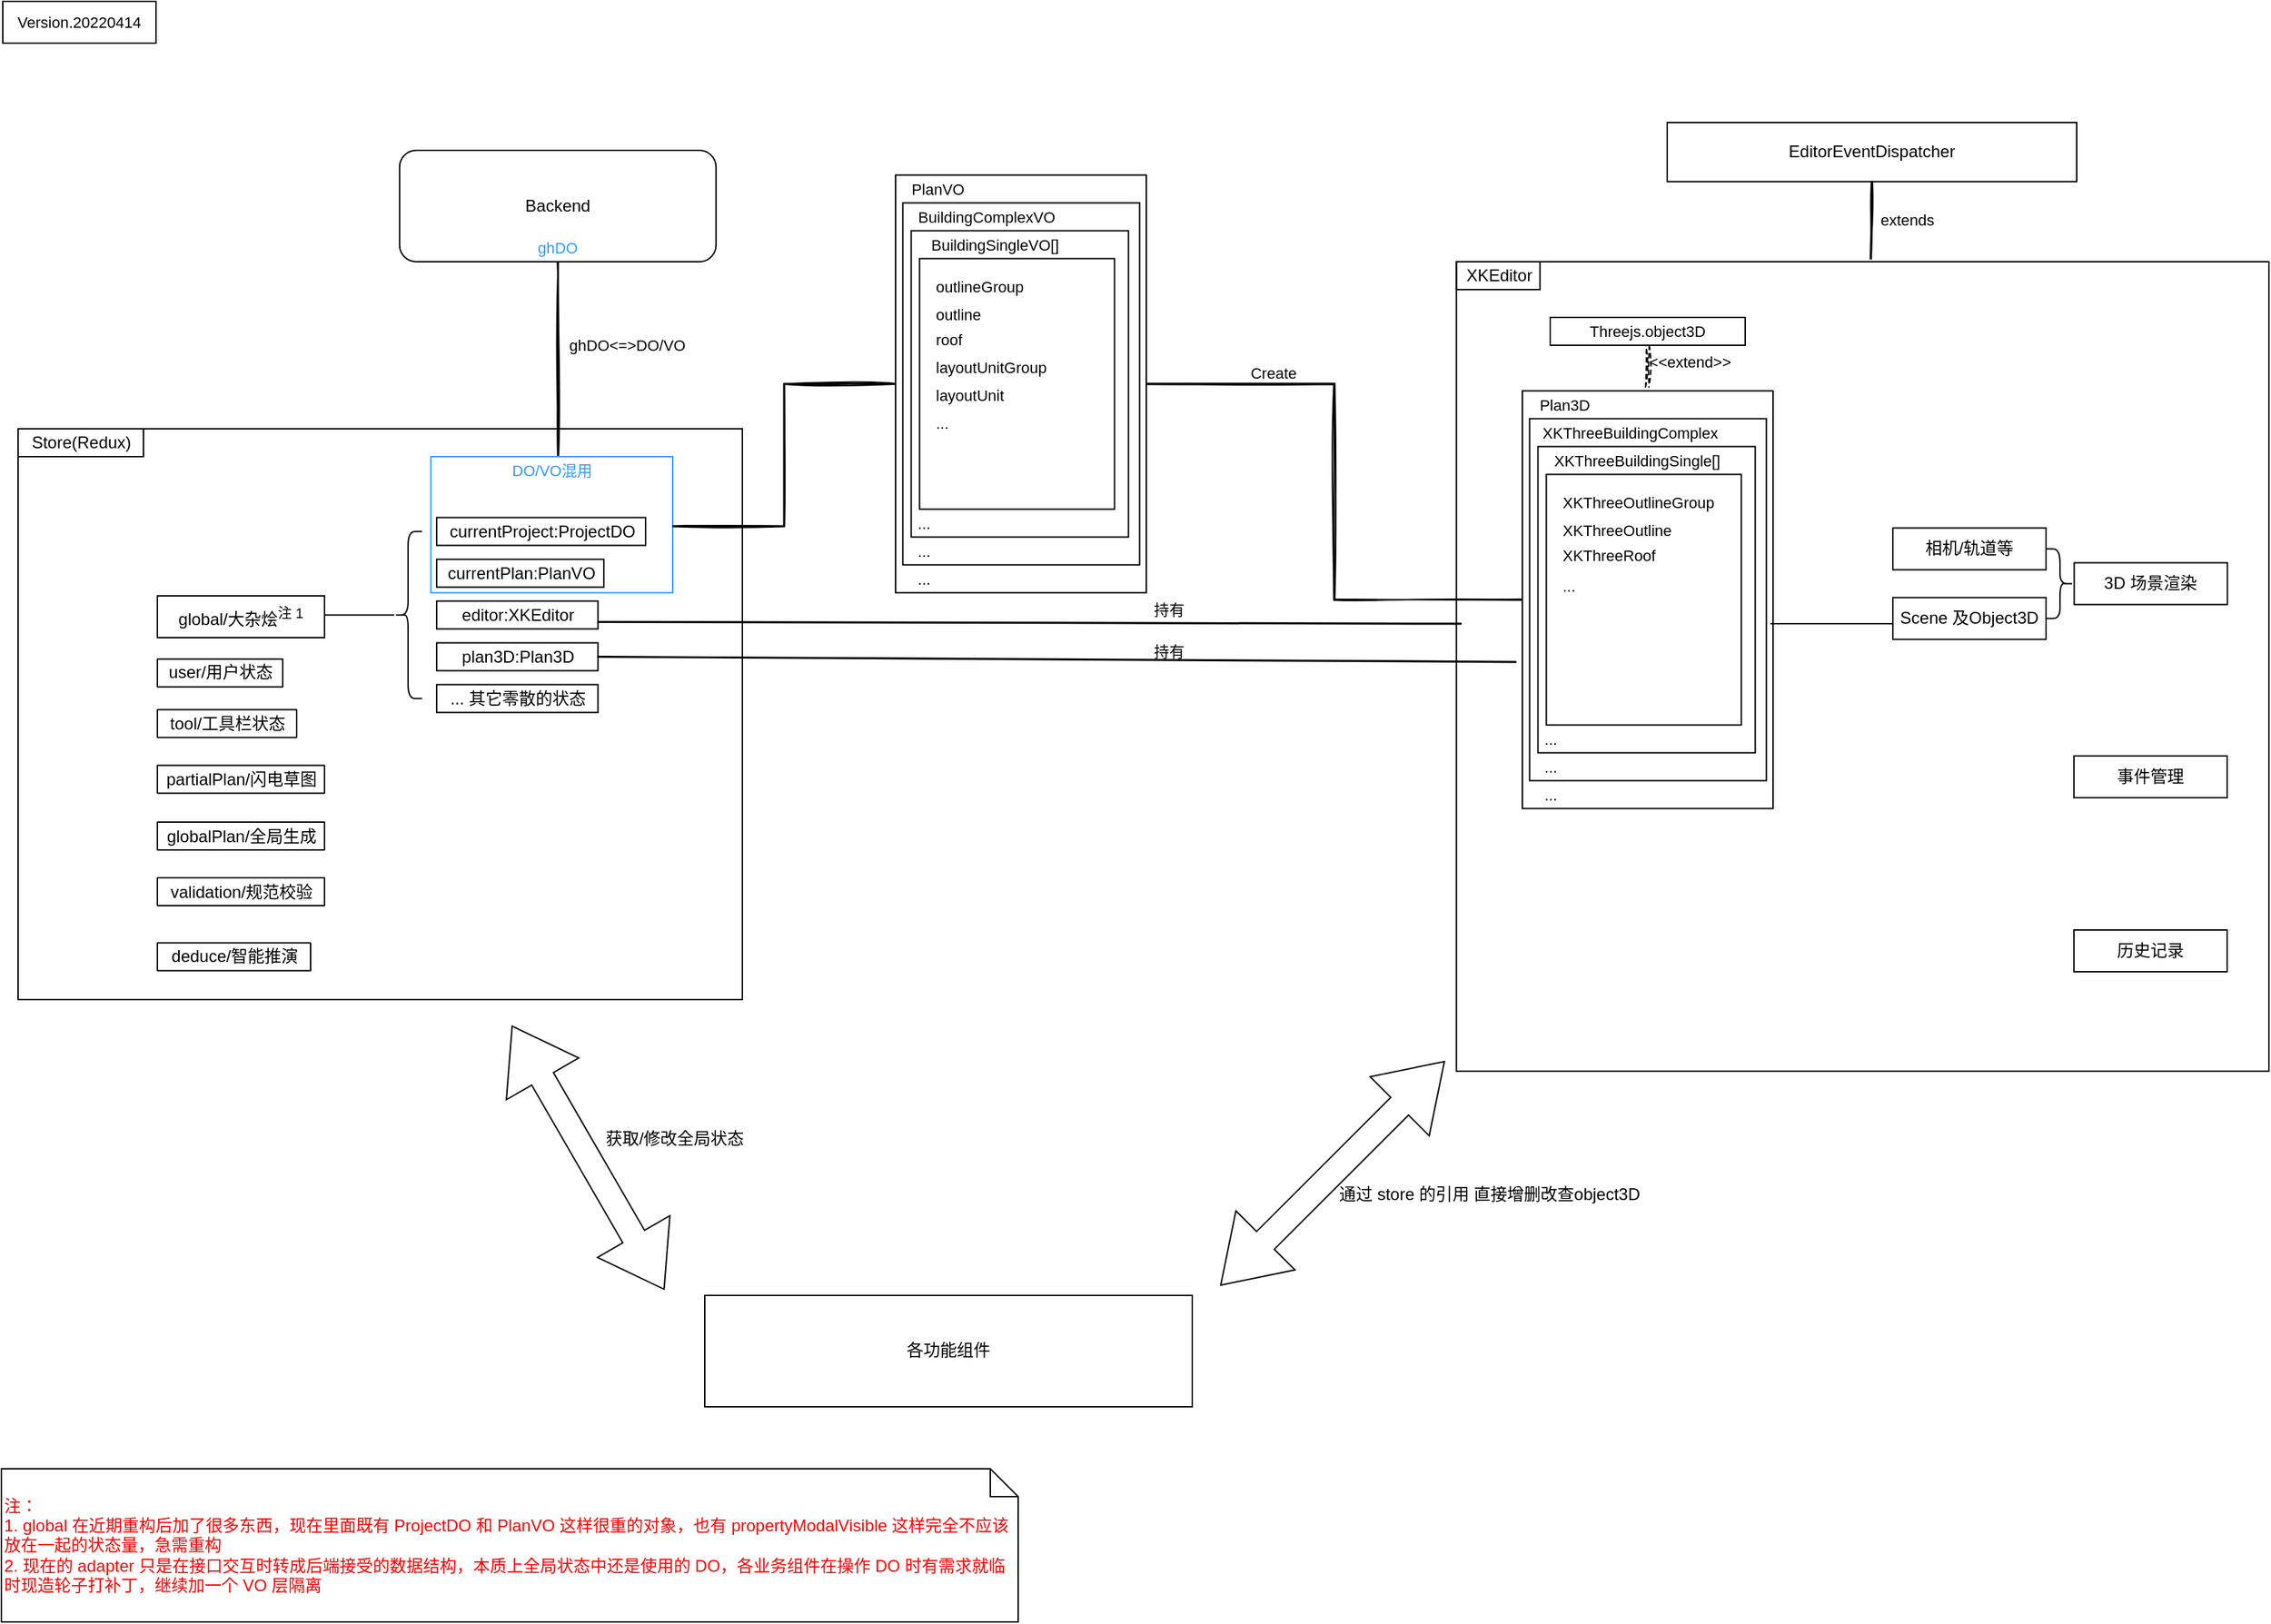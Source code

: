 <mxfile version="17.4.3" type="github">
  <diagram id="kgpKYQtTHZ0yAKxKKP6v" name="Page-1">
    <mxGraphModel dx="1593" dy="783" grid="1" gridSize="10" guides="1" tooltips="1" connect="1" arrows="1" fold="1" page="1" pageScale="1" pageWidth="1654" pageHeight="1169" math="0" shadow="0">
      <root>
        <mxCell id="0" />
        <mxCell id="1" parent="0" />
        <mxCell id="QqNGFPrSnPv-ABD9Nb3G-138" value="" style="group;fillColor=none;" vertex="1" connectable="0" parent="1">
          <mxGeometry x="14" y="310" width="520" height="410" as="geometry" />
        </mxCell>
        <mxCell id="QqNGFPrSnPv-ABD9Nb3G-137" value="" style="whiteSpace=wrap;html=1;rounded=0;strokeColor=default;strokeWidth=1;fillColor=none;" vertex="1" parent="QqNGFPrSnPv-ABD9Nb3G-138">
          <mxGeometry width="520" height="410" as="geometry" />
        </mxCell>
        <mxCell id="QqNGFPrSnPv-ABD9Nb3G-20" value="Store(Redux)" style="text;html=1;align=center;verticalAlign=middle;resizable=0;points=[];autosize=1;strokeColor=default;fillColor=none;" vertex="1" parent="QqNGFPrSnPv-ABD9Nb3G-138">
          <mxGeometry width="90" height="20" as="geometry" />
        </mxCell>
        <mxCell id="QqNGFPrSnPv-ABD9Nb3G-134" value="&lt;font color=&quot;#ff0000&quot;&gt;&lt;span&gt;注：&lt;/span&gt;&lt;br&gt;&lt;/font&gt;&lt;span&gt;&lt;font color=&quot;#ff0000&quot;&gt;1. global 在近期重构后加了很多东西，现在里面既有 ProjectDO 和 PlanVO 这样很重的对象，也有 propertyModalVisible 这样完全不应该放在一起的状态量，急需重构&lt;br&gt;2. 现在的 adapter 只是在接口交互时转成后端接受的数据结构，本质上全局状态中还是使用的 DO，各业务组件在操作 DO 时有需求就临时现造轮子打补丁，继续加一个 VO 层隔离&lt;br&gt;&lt;/font&gt;&lt;/span&gt;" style="shape=note;size=20;whiteSpace=wrap;html=1;rounded=0;strokeColor=default;strokeWidth=1;fillColor=default;align=left;" vertex="1" parent="1">
          <mxGeometry x="2" y="1057" width="730" height="110" as="geometry" />
        </mxCell>
        <mxCell id="QqNGFPrSnPv-ABD9Nb3G-147" value="&lt;font color=&quot;#000000&quot;&gt;各功能组件&lt;/font&gt;" style="whiteSpace=wrap;html=1;rounded=0;fontColor=#FF0000;strokeColor=default;strokeWidth=1;fillColor=default;" vertex="1" parent="1">
          <mxGeometry x="507" y="932.48" width="350" height="80" as="geometry" />
        </mxCell>
        <mxCell id="QqNGFPrSnPv-ABD9Nb3G-148" value="" style="shape=doubleArrow;direction=south;whiteSpace=wrap;html=1;rounded=0;fontColor=#000000;strokeColor=default;strokeWidth=1;fillColor=default;rotation=-30;" vertex="1" parent="1">
          <mxGeometry x="393.25" y="724.49" width="60" height="218.15" as="geometry" />
        </mxCell>
        <mxCell id="QqNGFPrSnPv-ABD9Nb3G-149" value="" style="shape=doubleArrow;direction=south;whiteSpace=wrap;html=1;rounded=0;fontColor=#000000;strokeColor=default;strokeWidth=1;fillColor=default;rotation=45;" vertex="1" parent="1">
          <mxGeometry x="927.73" y="731.25" width="60" height="227.07" as="geometry" />
        </mxCell>
        <mxCell id="QqNGFPrSnPv-ABD9Nb3G-150" value="通过 store 的引用 直接增删改查object3D" style="text;html=1;align=center;verticalAlign=middle;resizable=0;points=[];autosize=1;strokeColor=none;fillColor=none;fontColor=#000000;" vertex="1" parent="1">
          <mxGeometry x="955" y="850" width="230" height="20" as="geometry" />
        </mxCell>
        <mxCell id="QqNGFPrSnPv-ABD9Nb3G-151" value="获取/修改全局状态" style="text;html=1;align=center;verticalAlign=middle;resizable=0;points=[];autosize=1;strokeColor=none;fillColor=none;fontColor=#000000;" vertex="1" parent="1">
          <mxGeometry x="430.32" y="810" width="110" height="20" as="geometry" />
        </mxCell>
        <mxCell id="QqNGFPrSnPv-ABD9Nb3G-162" value="Version.20220414" style="whiteSpace=wrap;html=1;rounded=0;fontSize=11;fontColor=#000000;strokeColor=default;strokeWidth=1;fillColor=default;" vertex="1" parent="1">
          <mxGeometry x="3" y="3" width="110" height="30" as="geometry" />
        </mxCell>
        <mxCell id="QqNGFPrSnPv-ABD9Nb3G-125" value="" style="group" vertex="1" connectable="0" parent="1">
          <mxGeometry x="1127.21" y="56.25" width="412.79" height="498.75" as="geometry" />
        </mxCell>
        <mxCell id="QqNGFPrSnPv-ABD9Nb3G-116" value="" style="group" vertex="1" connectable="0" parent="QqNGFPrSnPv-ABD9Nb3G-125">
          <mxGeometry x="130" y="25" width="282.79" height="473.75" as="geometry" />
        </mxCell>
        <mxCell id="QqNGFPrSnPv-ABD9Nb3G-110" value="3D 场景渲染" style="whiteSpace=wrap;html=1;rounded=0;strokeColor=default;strokeWidth=1;fillColor=default;" vertex="1" parent="QqNGFPrSnPv-ABD9Nb3G-116">
          <mxGeometry x="233" y="325" width="110" height="30" as="geometry" />
        </mxCell>
        <mxCell id="QqNGFPrSnPv-ABD9Nb3G-42" value="currentProject:ProjectDO" style="text;html=1;align=center;verticalAlign=middle;resizable=0;points=[];autosize=1;strokeColor=default;fillColor=none;rounded=1;arcSize=0;" vertex="1" parent="1">
          <mxGeometry x="314.522" y="373.75" width="150" height="20" as="geometry" />
        </mxCell>
        <mxCell id="QqNGFPrSnPv-ABD9Nb3G-43" value="currentPlan:PlanVO" style="text;html=1;align=center;verticalAlign=middle;resizable=0;points=[];autosize=1;strokeColor=default;fillColor=none;rounded=1;arcSize=0;" vertex="1" parent="1">
          <mxGeometry x="314.522" y="403.75" width="120" height="20" as="geometry" />
        </mxCell>
        <mxCell id="QqNGFPrSnPv-ABD9Nb3G-46" value="editor:XKEditor" style="rounded=0;whiteSpace=wrap;html=1;strokeColor=default;fillColor=default;" vertex="1" parent="1">
          <mxGeometry x="314.526" y="433.75" width="115.789" height="20" as="geometry" />
        </mxCell>
        <mxCell id="QqNGFPrSnPv-ABD9Nb3G-87" value="&lt;span&gt;plan3D:Plan3D&lt;/span&gt;" style="rounded=0;whiteSpace=wrap;html=1;strokeColor=default;fillColor=default;" vertex="1" parent="1">
          <mxGeometry x="314.526" y="463.75" width="115.789" height="20" as="geometry" />
        </mxCell>
        <mxCell id="QqNGFPrSnPv-ABD9Nb3G-95" value="... 其它零散的状态" style="rounded=0;whiteSpace=wrap;html=1;strokeColor=default;fillColor=default;" vertex="1" parent="1">
          <mxGeometry x="314.526" y="493.75" width="115.789" height="20" as="geometry" />
        </mxCell>
        <mxCell id="QqNGFPrSnPv-ABD9Nb3G-96" value="" style="shape=curlyBracket;whiteSpace=wrap;html=1;rounded=1;strokeColor=default;fillColor=default;size=0.5;" vertex="1" parent="1">
          <mxGeometry x="284" y="383.75" width="20" height="120" as="geometry" />
        </mxCell>
        <mxCell id="QqNGFPrSnPv-ABD9Nb3G-192" value="" style="group" vertex="1" connectable="0" parent="1">
          <mxGeometry x="644" y="127.75" width="180" height="300" as="geometry" />
        </mxCell>
        <mxCell id="QqNGFPrSnPv-ABD9Nb3G-171" value="" style="whiteSpace=wrap;html=1;rounded=0;labelBackgroundColor=none;fontSize=11;fontColor=#000000;strokeColor=#000000;strokeWidth=1;fillColor=none;" vertex="1" parent="QqNGFPrSnPv-ABD9Nb3G-192">
          <mxGeometry width="180" height="300" as="geometry" />
        </mxCell>
        <mxCell id="QqNGFPrSnPv-ABD9Nb3G-172" value="PlanVO" style="text;html=1;align=center;verticalAlign=middle;resizable=0;points=[];autosize=1;strokeColor=none;fillColor=none;fontSize=11;fontColor=#000000;" vertex="1" parent="QqNGFPrSnPv-ABD9Nb3G-192">
          <mxGeometry width="60" height="20" as="geometry" />
        </mxCell>
        <mxCell id="QqNGFPrSnPv-ABD9Nb3G-173" value="" style="whiteSpace=wrap;html=1;rounded=0;labelBackgroundColor=none;fontSize=11;fontColor=#000000;strokeColor=#000000;strokeWidth=1;fillColor=none;" vertex="1" parent="QqNGFPrSnPv-ABD9Nb3G-192">
          <mxGeometry x="5.21" y="20" width="170" height="260" as="geometry" />
        </mxCell>
        <mxCell id="QqNGFPrSnPv-ABD9Nb3G-174" value="BuildingComplexVO" style="text;html=1;align=center;verticalAlign=middle;resizable=0;points=[];autosize=1;strokeColor=none;fillColor=none;fontSize=11;fontColor=#000000;" vertex="1" parent="QqNGFPrSnPv-ABD9Nb3G-192">
          <mxGeometry x="5.21" y="20" width="120" height="20" as="geometry" />
        </mxCell>
        <mxCell id="QqNGFPrSnPv-ABD9Nb3G-176" value="" style="whiteSpace=wrap;html=1;rounded=0;labelBackgroundColor=none;fontSize=11;fontColor=#000000;strokeColor=#000000;strokeWidth=1;fillColor=none;" vertex="1" parent="QqNGFPrSnPv-ABD9Nb3G-192">
          <mxGeometry x="11.21" y="40" width="156" height="220" as="geometry" />
        </mxCell>
        <mxCell id="QqNGFPrSnPv-ABD9Nb3G-177" value="BuildingSingleVO[]" style="text;html=1;align=center;verticalAlign=middle;resizable=0;points=[];autosize=1;strokeColor=none;fillColor=none;fontSize=11;fontColor=#000000;" vertex="1" parent="QqNGFPrSnPv-ABD9Nb3G-192">
          <mxGeometry x="11.21" y="40" width="120" height="20" as="geometry" />
        </mxCell>
        <mxCell id="QqNGFPrSnPv-ABD9Nb3G-179" value="" style="whiteSpace=wrap;html=1;rounded=0;labelBackgroundColor=none;fontSize=11;fontColor=#000000;strokeColor=#000000;strokeWidth=1;fillColor=none;" vertex="1" parent="QqNGFPrSnPv-ABD9Nb3G-192">
          <mxGeometry x="17.21" y="60" width="140" height="180" as="geometry" />
        </mxCell>
        <mxCell id="QqNGFPrSnPv-ABD9Nb3G-180" value="..." style="text;html=1;align=center;verticalAlign=middle;resizable=0;points=[];autosize=1;strokeColor=none;fillColor=none;fontSize=11;fontColor=#000000;" vertex="1" parent="QqNGFPrSnPv-ABD9Nb3G-192">
          <mxGeometry x="5.21" y="240" width="30" height="20" as="geometry" />
        </mxCell>
        <mxCell id="QqNGFPrSnPv-ABD9Nb3G-189" value="" style="group" vertex="1" connectable="0" parent="QqNGFPrSnPv-ABD9Nb3G-192">
          <mxGeometry x="27.21" y="70" width="100" height="118" as="geometry" />
        </mxCell>
        <mxCell id="QqNGFPrSnPv-ABD9Nb3G-183" value="outlineGroup" style="text;html=1;align=left;verticalAlign=middle;resizable=0;points=[];autosize=1;strokeColor=none;fillColor=none;fontSize=11;fontColor=#000000;" vertex="1" parent="QqNGFPrSnPv-ABD9Nb3G-189">
          <mxGeometry width="80" height="20" as="geometry" />
        </mxCell>
        <mxCell id="QqNGFPrSnPv-ABD9Nb3G-184" value="outline" style="text;html=1;align=left;verticalAlign=middle;resizable=0;points=[];autosize=1;strokeColor=none;fillColor=none;fontSize=11;fontColor=#000000;" vertex="1" parent="QqNGFPrSnPv-ABD9Nb3G-189">
          <mxGeometry y="20" width="50" height="20" as="geometry" />
        </mxCell>
        <mxCell id="QqNGFPrSnPv-ABD9Nb3G-185" value="roof" style="text;html=1;align=left;verticalAlign=middle;resizable=0;points=[];autosize=1;strokeColor=none;fillColor=none;fontSize=11;fontColor=#000000;" vertex="1" parent="QqNGFPrSnPv-ABD9Nb3G-189">
          <mxGeometry y="38" width="40" height="20" as="geometry" />
        </mxCell>
        <mxCell id="QqNGFPrSnPv-ABD9Nb3G-186" value="layoutUnit" style="text;html=1;align=left;verticalAlign=middle;resizable=0;points=[];autosize=1;strokeColor=none;fillColor=none;fontSize=11;fontColor=#000000;" vertex="1" parent="QqNGFPrSnPv-ABD9Nb3G-189">
          <mxGeometry y="78" width="70" height="20" as="geometry" />
        </mxCell>
        <mxCell id="QqNGFPrSnPv-ABD9Nb3G-187" value="layoutUnitGroup" style="text;html=1;align=left;verticalAlign=middle;resizable=0;points=[];autosize=1;strokeColor=none;fillColor=none;fontSize=11;fontColor=#000000;" vertex="1" parent="QqNGFPrSnPv-ABD9Nb3G-189">
          <mxGeometry y="58" width="100" height="20" as="geometry" />
        </mxCell>
        <mxCell id="QqNGFPrSnPv-ABD9Nb3G-188" value="..." style="text;html=1;align=left;verticalAlign=middle;resizable=0;points=[];autosize=1;strokeColor=none;fillColor=none;fontSize=11;fontColor=#000000;" vertex="1" parent="QqNGFPrSnPv-ABD9Nb3G-189">
          <mxGeometry y="98" width="30" height="20" as="geometry" />
        </mxCell>
        <mxCell id="QqNGFPrSnPv-ABD9Nb3G-190" value="..." style="text;html=1;align=center;verticalAlign=middle;resizable=0;points=[];autosize=1;strokeColor=none;fillColor=none;fontSize=11;fontColor=#000000;" vertex="1" parent="QqNGFPrSnPv-ABD9Nb3G-192">
          <mxGeometry x="5.21" y="260" width="30" height="20" as="geometry" />
        </mxCell>
        <mxCell id="QqNGFPrSnPv-ABD9Nb3G-191" value="..." style="text;html=1;align=center;verticalAlign=middle;resizable=0;points=[];autosize=1;strokeColor=none;fillColor=none;fontSize=11;fontColor=#000000;" vertex="1" parent="QqNGFPrSnPv-ABD9Nb3G-192">
          <mxGeometry x="5.21" y="280" width="30" height="20" as="geometry" />
        </mxCell>
        <mxCell id="QqNGFPrSnPv-ABD9Nb3G-214" value="" style="group" vertex="1" connectable="0" parent="1">
          <mxGeometry x="1094" y="202.75" width="180" height="380" as="geometry" />
        </mxCell>
        <mxCell id="QqNGFPrSnPv-ABD9Nb3G-193" value="" style="group" vertex="1" connectable="0" parent="QqNGFPrSnPv-ABD9Nb3G-214">
          <mxGeometry y="80" width="180" height="300" as="geometry" />
        </mxCell>
        <mxCell id="QqNGFPrSnPv-ABD9Nb3G-194" value="" style="whiteSpace=wrap;html=1;rounded=0;labelBackgroundColor=none;fontSize=11;fontColor=#000000;strokeColor=#000000;strokeWidth=1;fillColor=none;" vertex="1" parent="QqNGFPrSnPv-ABD9Nb3G-193">
          <mxGeometry width="180" height="300" as="geometry" />
        </mxCell>
        <mxCell id="QqNGFPrSnPv-ABD9Nb3G-195" value="Plan3D" style="text;html=1;align=center;verticalAlign=middle;resizable=0;points=[];autosize=1;strokeColor=none;fillColor=none;fontSize=11;fontColor=#000000;" vertex="1" parent="QqNGFPrSnPv-ABD9Nb3G-193">
          <mxGeometry x="5" width="50" height="20" as="geometry" />
        </mxCell>
        <mxCell id="QqNGFPrSnPv-ABD9Nb3G-196" value="" style="whiteSpace=wrap;html=1;rounded=0;labelBackgroundColor=none;fontSize=11;fontColor=#000000;strokeColor=#000000;strokeWidth=1;fillColor=none;" vertex="1" parent="QqNGFPrSnPv-ABD9Nb3G-193">
          <mxGeometry x="5.21" y="20" width="170" height="260" as="geometry" />
        </mxCell>
        <mxCell id="QqNGFPrSnPv-ABD9Nb3G-197" value="XKThreeBuildingComplex" style="text;html=1;align=center;verticalAlign=middle;resizable=0;points=[];autosize=1;strokeColor=none;fillColor=none;fontSize=11;fontColor=#000000;" vertex="1" parent="QqNGFPrSnPv-ABD9Nb3G-193">
          <mxGeometry x="2.21" y="20" width="150" height="20" as="geometry" />
        </mxCell>
        <mxCell id="QqNGFPrSnPv-ABD9Nb3G-198" value="" style="whiteSpace=wrap;html=1;rounded=0;labelBackgroundColor=none;fontSize=11;fontColor=#000000;strokeColor=#000000;strokeWidth=1;fillColor=none;" vertex="1" parent="QqNGFPrSnPv-ABD9Nb3G-193">
          <mxGeometry x="11.21" y="40" width="156" height="220" as="geometry" />
        </mxCell>
        <mxCell id="QqNGFPrSnPv-ABD9Nb3G-199" value="XKThreeBuildingSingle[]" style="text;html=1;align=center;verticalAlign=middle;resizable=0;points=[];autosize=1;strokeColor=none;fillColor=none;fontSize=11;fontColor=#000000;" vertex="1" parent="QqNGFPrSnPv-ABD9Nb3G-193">
          <mxGeometry x="7.21" y="40" width="150" height="20" as="geometry" />
        </mxCell>
        <mxCell id="QqNGFPrSnPv-ABD9Nb3G-200" value="" style="whiteSpace=wrap;html=1;rounded=0;labelBackgroundColor=none;fontSize=11;fontColor=#000000;strokeColor=#000000;strokeWidth=1;fillColor=none;" vertex="1" parent="QqNGFPrSnPv-ABD9Nb3G-193">
          <mxGeometry x="17.21" y="60" width="140" height="180" as="geometry" />
        </mxCell>
        <mxCell id="QqNGFPrSnPv-ABD9Nb3G-201" value="..." style="text;html=1;align=center;verticalAlign=middle;resizable=0;points=[];autosize=1;strokeColor=none;fillColor=none;fontSize=11;fontColor=#000000;" vertex="1" parent="QqNGFPrSnPv-ABD9Nb3G-193">
          <mxGeometry x="5.21" y="240" width="30" height="20" as="geometry" />
        </mxCell>
        <mxCell id="QqNGFPrSnPv-ABD9Nb3G-202" value="" style="group" vertex="1" connectable="0" parent="QqNGFPrSnPv-ABD9Nb3G-193">
          <mxGeometry x="27.21" y="70" width="130" height="118" as="geometry" />
        </mxCell>
        <mxCell id="QqNGFPrSnPv-ABD9Nb3G-203" value="XKThreeOutlineGroup" style="text;html=1;align=left;verticalAlign=middle;resizable=0;points=[];autosize=1;strokeColor=none;fillColor=none;fontSize=11;fontColor=#000000;" vertex="1" parent="QqNGFPrSnPv-ABD9Nb3G-202">
          <mxGeometry width="130" height="20" as="geometry" />
        </mxCell>
        <mxCell id="QqNGFPrSnPv-ABD9Nb3G-204" value="XKThreeOutline" style="text;html=1;align=left;verticalAlign=middle;resizable=0;points=[];autosize=1;strokeColor=none;fillColor=none;fontSize=11;fontColor=#000000;" vertex="1" parent="QqNGFPrSnPv-ABD9Nb3G-202">
          <mxGeometry y="20" width="100" height="20" as="geometry" />
        </mxCell>
        <mxCell id="QqNGFPrSnPv-ABD9Nb3G-205" value="XKThreeRoof" style="text;html=1;align=left;verticalAlign=middle;resizable=0;points=[];autosize=1;strokeColor=none;fillColor=none;fontSize=11;fontColor=#000000;" vertex="1" parent="QqNGFPrSnPv-ABD9Nb3G-202">
          <mxGeometry y="38" width="90" height="20" as="geometry" />
        </mxCell>
        <mxCell id="QqNGFPrSnPv-ABD9Nb3G-209" value="..." style="text;html=1;align=center;verticalAlign=middle;resizable=0;points=[];autosize=1;strokeColor=none;fillColor=none;fontSize=11;fontColor=#000000;" vertex="1" parent="QqNGFPrSnPv-ABD9Nb3G-193">
          <mxGeometry x="5.21" y="260" width="30" height="20" as="geometry" />
        </mxCell>
        <mxCell id="QqNGFPrSnPv-ABD9Nb3G-210" value="..." style="text;html=1;align=center;verticalAlign=middle;resizable=0;points=[];autosize=1;strokeColor=none;fillColor=none;fontSize=11;fontColor=#000000;" vertex="1" parent="QqNGFPrSnPv-ABD9Nb3G-193">
          <mxGeometry x="5.21" y="280" width="30" height="20" as="geometry" />
        </mxCell>
        <mxCell id="QqNGFPrSnPv-ABD9Nb3G-208" value="..." style="text;html=1;align=left;verticalAlign=middle;resizable=0;points=[];autosize=1;strokeColor=none;fillColor=none;fontSize=11;fontColor=#000000;" vertex="1" parent="QqNGFPrSnPv-ABD9Nb3G-193">
          <mxGeometry x="27.21" y="130" width="30" height="20" as="geometry" />
        </mxCell>
        <mxCell id="QqNGFPrSnPv-ABD9Nb3G-223" value="" style="group" vertex="1" connectable="0" parent="1">
          <mxGeometry x="114" y="430" width="120.006" height="269.309" as="geometry" />
        </mxCell>
        <mxCell id="QqNGFPrSnPv-ABD9Nb3G-29" value="partialPlan/闪电草图" style="text;html=1;align=center;verticalAlign=middle;resizable=0;points=[];autosize=1;strokeColor=default;fillColor=none;rounded=1;arcSize=1;" vertex="1" parent="QqNGFPrSnPv-ABD9Nb3G-223">
          <mxGeometry x="0.006" y="121.755" width="120" height="20" as="geometry" />
        </mxCell>
        <mxCell id="QqNGFPrSnPv-ABD9Nb3G-35" value="user/用户状态" style="text;html=1;align=center;verticalAlign=middle;resizable=0;points=[];autosize=1;strokeColor=default;fillColor=none;rounded=1;arcSize=1;" vertex="1" parent="QqNGFPrSnPv-ABD9Nb3G-223">
          <mxGeometry x="0.006" y="45.417" width="90" height="20" as="geometry" />
        </mxCell>
        <mxCell id="QqNGFPrSnPv-ABD9Nb3G-36" value="tool/工具栏状态" style="text;html=1;align=center;verticalAlign=middle;resizable=0;points=[];autosize=1;strokeColor=default;fillColor=none;rounded=1;arcSize=1;" vertex="1" parent="QqNGFPrSnPv-ABD9Nb3G-223">
          <mxGeometry x="0.006" y="81.75" width="100" height="20" as="geometry" />
        </mxCell>
        <mxCell id="QqNGFPrSnPv-ABD9Nb3G-33" value="deduce/智能推演" style="text;html=1;align=center;verticalAlign=middle;resizable=0;points=[];autosize=1;strokeColor=default;fillColor=none;rounded=1;arcSize=1;" vertex="1" parent="QqNGFPrSnPv-ABD9Nb3G-223">
          <mxGeometry x="0.006" y="249.309" width="110" height="20" as="geometry" />
        </mxCell>
        <mxCell id="QqNGFPrSnPv-ABD9Nb3G-31" value="globalPlan/全局生成" style="text;html=1;align=center;verticalAlign=middle;resizable=0;points=[];autosize=1;strokeColor=default;fillColor=none;rounded=1;arcSize=1;" vertex="1" parent="QqNGFPrSnPv-ABD9Nb3G-223">
          <mxGeometry x="0.002" y="162.5" width="120" height="20" as="geometry" />
        </mxCell>
        <mxCell id="QqNGFPrSnPv-ABD9Nb3G-32" value="validation/规范校验" style="text;html=1;align=center;verticalAlign=middle;resizable=0;points=[];autosize=1;strokeColor=default;fillColor=none;rounded=1;arcSize=1;" vertex="1" parent="QqNGFPrSnPv-ABD9Nb3G-223">
          <mxGeometry x="0.002" y="202.5" width="120" height="20" as="geometry" />
        </mxCell>
        <mxCell id="QqNGFPrSnPv-ABD9Nb3G-97" value="global/大杂烩&lt;sup&gt;注 1&lt;/sup&gt;" style="whiteSpace=wrap;html=1;rounded=0;strokeColor=default;fillColor=none;" vertex="1" parent="QqNGFPrSnPv-ABD9Nb3G-223">
          <mxGeometry width="120" height="30" as="geometry" />
        </mxCell>
        <mxCell id="QqNGFPrSnPv-ABD9Nb3G-226" value="" style="line;strokeWidth=1;html=1;rounded=0;labelBackgroundColor=none;fontSize=11;fontColor=#000000;fillColor=none;" vertex="1" parent="1">
          <mxGeometry x="234" y="438.75" width="50" height="10" as="geometry" />
        </mxCell>
        <mxCell id="QqNGFPrSnPv-ABD9Nb3G-229" value="" style="group" vertex="1" connectable="0" parent="1">
          <mxGeometry x="310.32" y="330" width="173.68" height="97.75" as="geometry" />
        </mxCell>
        <mxCell id="QqNGFPrSnPv-ABD9Nb3G-227" value="" style="whiteSpace=wrap;html=1;rounded=0;labelBackgroundColor=none;fontSize=11;fontColor=#000000;strokeColor=#3399FF;strokeWidth=1;fillColor=none;imageWidth=31;" vertex="1" parent="QqNGFPrSnPv-ABD9Nb3G-229">
          <mxGeometry width="173.68" height="97.75" as="geometry" />
        </mxCell>
        <mxCell id="QqNGFPrSnPv-ABD9Nb3G-228" value="&lt;font color=&quot;#3399ff&quot;&gt;DO/VO混用&lt;/font&gt;" style="text;html=1;align=center;verticalAlign=middle;resizable=0;points=[];autosize=1;strokeColor=none;fillColor=none;fontSize=11;fontColor=#000000;" vertex="1" parent="QqNGFPrSnPv-ABD9Nb3G-229">
          <mxGeometry x="46.84" width="80" height="20" as="geometry" />
        </mxCell>
        <mxCell id="QqNGFPrSnPv-ABD9Nb3G-230" value="" style="edgeStyle=elbowEdgeStyle;endArrow=classic;html=1;rounded=0;sketch=1;fontSize=11;fontColor=#3399FF;endSize=1;targetPerimeterSpacing=0;strokeWidth=1;shape=link;width=0.476;entryX=0;entryY=0.5;entryDx=0;entryDy=0;startSize=1;" edge="1" parent="1" target="QqNGFPrSnPv-ABD9Nb3G-171">
          <mxGeometry width="50" height="50" relative="1" as="geometry">
            <mxPoint x="484" y="380" as="sourcePoint" />
            <mxPoint x="534" y="330" as="targetPoint" />
          </mxGeometry>
        </mxCell>
        <mxCell id="QqNGFPrSnPv-ABD9Nb3G-231" value="" style="line;strokeWidth=1;html=1;perimeter=backbonePerimeter;points=[];outlineConnect=0;rounded=0;labelBackgroundColor=none;fontSize=11;fontColor=#3399FF;fillColor=none;" vertex="1" parent="1">
          <mxGeometry x="1272" y="445" width="117.21" height="10" as="geometry" />
        </mxCell>
        <mxCell id="QqNGFPrSnPv-ABD9Nb3G-232" value="" style="endArrow=classic;html=1;rounded=0;sketch=1;fontSize=11;fontColor=#3399FF;endSize=1;targetPerimeterSpacing=0;strokeWidth=1;shape=link;width=0.476;startSize=1;" edge="1" parent="1">
          <mxGeometry width="50" height="50" relative="1" as="geometry">
            <mxPoint x="430.32" y="448.75" as="sourcePoint" />
            <mxPoint x="1050" y="450" as="targetPoint" />
          </mxGeometry>
        </mxCell>
        <mxCell id="QqNGFPrSnPv-ABD9Nb3G-234" value="" style="elbow=vertical;endArrow=classic;html=1;rounded=0;sketch=1;fontSize=11;fontColor=#000000;startSize=1;endSize=1;targetPerimeterSpacing=0;strokeWidth=1;shape=link;width=-0.667;entryX=0.5;entryY=1;entryDx=0;entryDy=0;exitX=0.557;exitY=-0.05;exitDx=0;exitDy=0;exitPerimeter=0;" edge="1" parent="1" source="QqNGFPrSnPv-ABD9Nb3G-228" target="QqNGFPrSnPv-ABD9Nb3G-1">
          <mxGeometry width="50" height="50" relative="1" as="geometry">
            <mxPoint x="204" y="130" as="sourcePoint" />
            <mxPoint x="254" y="10" as="targetPoint" />
          </mxGeometry>
        </mxCell>
        <mxCell id="QqNGFPrSnPv-ABD9Nb3G-238" value="" style="group" vertex="1" connectable="0" parent="1">
          <mxGeometry x="287.88" y="110" width="227.22" height="150" as="geometry" />
        </mxCell>
        <mxCell id="QqNGFPrSnPv-ABD9Nb3G-236" value="" style="group" vertex="1" connectable="0" parent="QqNGFPrSnPv-ABD9Nb3G-238">
          <mxGeometry width="227.22" height="80" as="geometry" />
        </mxCell>
        <mxCell id="QqNGFPrSnPv-ABD9Nb3G-1" value="Backend" style="rounded=1;whiteSpace=wrap;html=1;fillColor=none;" vertex="1" parent="QqNGFPrSnPv-ABD9Nb3G-236">
          <mxGeometry width="227.22" height="80" as="geometry" />
        </mxCell>
        <mxCell id="QqNGFPrSnPv-ABD9Nb3G-235" value="&lt;font color=&quot;#3399ff&quot;&gt;ghDO&lt;/font&gt;" style="text;html=1;align=center;verticalAlign=middle;resizable=0;points=[];autosize=1;strokeColor=none;fillColor=none;fontSize=11;fontColor=#000000;" vertex="1" parent="QqNGFPrSnPv-ABD9Nb3G-236">
          <mxGeometry x="88.61" y="60" width="50" height="20" as="geometry" />
        </mxCell>
        <mxCell id="QqNGFPrSnPv-ABD9Nb3G-237" value="&lt;font color=&quot;#000000&quot;&gt;ghDO&amp;lt;=&amp;gt;DO/VO&lt;/font&gt;" style="text;html=1;align=center;verticalAlign=middle;resizable=0;points=[];autosize=1;strokeColor=none;fillColor=none;fontSize=11;fontColor=#3399FF;" vertex="1" parent="QqNGFPrSnPv-ABD9Nb3G-238">
          <mxGeometry x="108.45" y="130" width="110" height="20" as="geometry" />
        </mxCell>
        <mxCell id="QqNGFPrSnPv-ABD9Nb3G-168" value="" style="group" vertex="1" connectable="0" parent="1">
          <mxGeometry x="790" y="10" width="840" height="761.43" as="geometry" />
        </mxCell>
        <mxCell id="QqNGFPrSnPv-ABD9Nb3G-41" value="" style="group;strokeColor=default;" vertex="1" connectable="0" parent="QqNGFPrSnPv-ABD9Nb3G-168">
          <mxGeometry x="256.667" y="180.002" width="583.333" height="581.427" as="geometry" />
        </mxCell>
        <mxCell id="QqNGFPrSnPv-ABD9Nb3G-18" value="XKEditor" style="text;html=1;align=center;verticalAlign=middle;resizable=0;points=[];autosize=1;strokeColor=default;fillColor=none;" vertex="1" parent="QqNGFPrSnPv-ABD9Nb3G-41">
          <mxGeometry width="60" height="20" as="geometry" />
        </mxCell>
        <mxCell id="QqNGFPrSnPv-ABD9Nb3G-240" value="" style="endArrow=classic;html=1;rounded=0;sketch=1;fontSize=11;fontColor=#000000;startSize=1;endSize=1;targetPerimeterSpacing=0;strokeWidth=1;shape=link;width=-0.667;exitX=0.5;exitY=1;exitDx=0;exitDy=0;" edge="1" parent="QqNGFPrSnPv-ABD9Nb3G-41" source="QqNGFPrSnPv-ABD9Nb3G-104">
          <mxGeometry width="50" height="50" relative="1" as="geometry">
            <mxPoint x="171.111" y="-67.503" as="sourcePoint" />
            <mxPoint x="297.5" y="-2.143" as="targetPoint" />
          </mxGeometry>
        </mxCell>
        <mxCell id="QqNGFPrSnPv-ABD9Nb3G-118" value="" style="group" vertex="1" connectable="0" parent="QqNGFPrSnPv-ABD9Nb3G-41">
          <mxGeometry x="313.333" y="191.248" width="110" height="80" as="geometry" />
        </mxCell>
        <mxCell id="QqNGFPrSnPv-ABD9Nb3G-120" value="" style="group" vertex="1" connectable="0" parent="QqNGFPrSnPv-ABD9Nb3G-118">
          <mxGeometry width="110" height="80" as="geometry" />
        </mxCell>
        <mxCell id="QqNGFPrSnPv-ABD9Nb3G-115" value="相机/轨道等" style="whiteSpace=wrap;html=1;rounded=0;strokeColor=default;strokeWidth=1;fillColor=default;" vertex="1" parent="QqNGFPrSnPv-ABD9Nb3G-120">
          <mxGeometry width="110" height="30" as="geometry" />
        </mxCell>
        <mxCell id="QqNGFPrSnPv-ABD9Nb3G-117" value="Scene 及Object3D" style="whiteSpace=wrap;html=1;rounded=0;strokeColor=default;strokeWidth=1;fillColor=default;" vertex="1" parent="QqNGFPrSnPv-ABD9Nb3G-120">
          <mxGeometry y="50" width="110" height="30" as="geometry" />
        </mxCell>
        <mxCell id="QqNGFPrSnPv-ABD9Nb3G-119" value="" style="shape=curlyBracket;whiteSpace=wrap;html=1;rounded=1;flipH=1;strokeColor=default;strokeWidth=1;fillColor=default;size=0.5;" vertex="1" parent="QqNGFPrSnPv-ABD9Nb3G-41">
          <mxGeometry x="423.333" y="206.248" width="20" height="50" as="geometry" />
        </mxCell>
        <mxCell id="QqNGFPrSnPv-ABD9Nb3G-112" value="历史记录" style="whiteSpace=wrap;html=1;rounded=0;strokeColor=default;strokeWidth=1;fillColor=default;" vertex="1" parent="QqNGFPrSnPv-ABD9Nb3G-41">
          <mxGeometry x="443.333" y="479.998" width="110" height="30" as="geometry" />
        </mxCell>
        <mxCell id="QqNGFPrSnPv-ABD9Nb3G-111" value="事件管理" style="whiteSpace=wrap;html=1;rounded=0;strokeColor=default;strokeWidth=1;fillColor=default;" vertex="1" parent="QqNGFPrSnPv-ABD9Nb3G-41">
          <mxGeometry x="443.333" y="354.998" width="110" height="30" as="geometry" />
        </mxCell>
        <mxCell id="QqNGFPrSnPv-ABD9Nb3G-170" value="&lt;font color=&quot;#000000&quot;&gt;Threejs.object3D&lt;/font&gt;" style="whiteSpace=wrap;html=1;rounded=0;labelBackgroundColor=none;fontSize=11;fontColor=#3333FF;strokeColor=#000000;strokeWidth=1;fillColor=none;" vertex="1" parent="QqNGFPrSnPv-ABD9Nb3G-41">
          <mxGeometry x="67.333" y="39.998" width="140" height="20" as="geometry" />
        </mxCell>
        <mxCell id="QqNGFPrSnPv-ABD9Nb3G-104" value="EditorEventDispatcher" style="whiteSpace=wrap;html=1;rounded=0;strokeColor=default;strokeWidth=1;fillColor=none;" vertex="1" parent="QqNGFPrSnPv-ABD9Nb3G-168">
          <mxGeometry x="407.997" y="80.001" width="294.0" height="42.428" as="geometry" />
        </mxCell>
        <mxCell id="QqNGFPrSnPv-ABD9Nb3G-242" value="extends" style="text;html=1;align=center;verticalAlign=middle;resizable=0;points=[];autosize=1;strokeColor=none;fillColor=none;fontSize=11;fontColor=#000000;" vertex="1" parent="QqNGFPrSnPv-ABD9Nb3G-168">
          <mxGeometry x="550" y="140" width="60" height="20" as="geometry" />
        </mxCell>
        <mxCell id="QqNGFPrSnPv-ABD9Nb3G-220" value="Create" style="text;html=1;align=center;verticalAlign=middle;resizable=0;points=[];autosize=1;strokeColor=none;fillColor=none;fontSize=11;fontColor=#000000;" vertex="1" parent="QqNGFPrSnPv-ABD9Nb3G-168">
          <mxGeometry x="99.996" y="250" width="50" height="20" as="geometry" />
        </mxCell>
        <mxCell id="QqNGFPrSnPv-ABD9Nb3G-246" value="持有" style="text;html=1;align=center;verticalAlign=middle;resizable=0;points=[];autosize=1;strokeColor=none;fillColor=none;fontSize=11;fontColor=#000000;" vertex="1" parent="QqNGFPrSnPv-ABD9Nb3G-168">
          <mxGeometry x="30" y="450" width="40" height="20" as="geometry" />
        </mxCell>
        <mxCell id="QqNGFPrSnPv-ABD9Nb3G-239" value="" style="endArrow=classic;html=1;rounded=0;sketch=1;fontSize=11;fontColor=#000000;startSize=1;endSize=1;targetPerimeterSpacing=0;strokeWidth=1;shape=link;width=-0.667;entryX=0;entryY=0.5;entryDx=0;entryDy=0;exitX=1;exitY=0.5;exitDx=0;exitDy=0;edgeStyle=elbowEdgeStyle;" edge="1" parent="1" source="QqNGFPrSnPv-ABD9Nb3G-171" target="QqNGFPrSnPv-ABD9Nb3G-194">
          <mxGeometry width="50" height="50" relative="1" as="geometry">
            <mxPoint x="944.0" y="483.25" as="sourcePoint" />
            <mxPoint x="945.48" y="344.25" as="targetPoint" />
          </mxGeometry>
        </mxCell>
        <mxCell id="QqNGFPrSnPv-ABD9Nb3G-213" value="&amp;lt;&amp;lt;extend&amp;gt;&amp;gt;" style="edgeStyle=none;html=1;startArrow=open;endArrow=none;startSize=12;verticalAlign=bottom;dashed=1;labelBackgroundColor=none;rounded=0;sketch=1;fontSize=11;fontColor=#000000;targetPerimeterSpacing=0;strokeWidth=1;shape=link;entryX=0.5;entryY=1;entryDx=0;entryDy=0;exitX=0.498;exitY=-0.009;exitDx=0;exitDy=0;exitPerimeter=0;width=2.364;" edge="1" parent="1" source="QqNGFPrSnPv-ABD9Nb3G-194" target="QqNGFPrSnPv-ABD9Nb3G-170">
          <mxGeometry x="-0.39" y="-30" width="160" relative="1" as="geometry">
            <mxPoint x="544" y="262.75" as="sourcePoint" />
            <mxPoint x="544" y="172.75" as="targetPoint" />
            <mxPoint as="offset" />
          </mxGeometry>
        </mxCell>
        <mxCell id="QqNGFPrSnPv-ABD9Nb3G-244" value="" style="endArrow=classic;html=1;rounded=0;sketch=1;fontSize=11;fontColor=#3399FF;endSize=1;targetPerimeterSpacing=0;strokeWidth=1;shape=link;width=0.476;startSize=1;exitX=1;exitY=0.5;exitDx=0;exitDy=0;entryX=-0.026;entryY=0.649;entryDx=0;entryDy=0;entryPerimeter=0;" edge="1" parent="1" source="QqNGFPrSnPv-ABD9Nb3G-87" target="QqNGFPrSnPv-ABD9Nb3G-194">
          <mxGeometry width="50" height="50" relative="1" as="geometry">
            <mxPoint x="440.32" y="473.13" as="sourcePoint" />
            <mxPoint x="1060" y="474.38" as="targetPoint" />
          </mxGeometry>
        </mxCell>
        <mxCell id="QqNGFPrSnPv-ABD9Nb3G-245" value="持有" style="text;html=1;align=center;verticalAlign=middle;resizable=0;points=[];autosize=1;strokeColor=none;fillColor=none;fontSize=11;fontColor=#000000;" vertex="1" parent="1">
          <mxGeometry x="820" y="430" width="40" height="20" as="geometry" />
        </mxCell>
      </root>
    </mxGraphModel>
  </diagram>
</mxfile>
